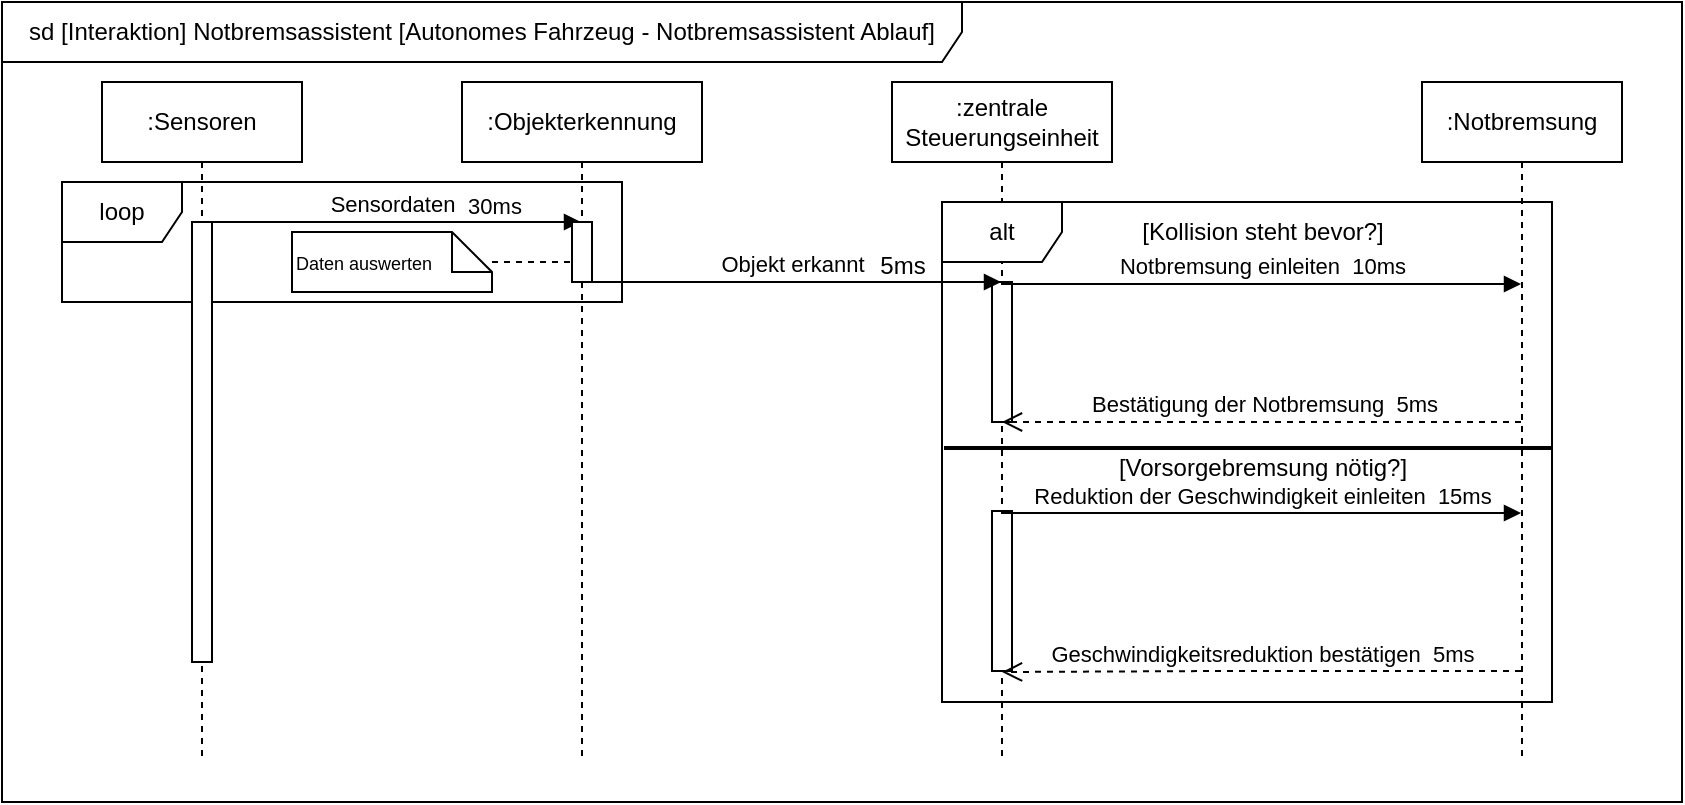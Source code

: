 <mxfile version="22.1.21" type="device">
  <diagram name="Page-1" id="13e1069c-82ec-6db2-03f1-153e76fe0fe0">
    <mxGraphModel dx="1407" dy="556" grid="1" gridSize="10" guides="1" tooltips="1" connect="1" arrows="1" fold="1" page="1" pageScale="1" pageWidth="1100" pageHeight="850" background="none" math="0" shadow="0">
      <root>
        <mxCell id="0" />
        <mxCell id="1" parent="0" />
        <mxCell id="8Bl4F8kECEnZZEZJFdi2-1" value="loop" style="shape=umlFrame;whiteSpace=wrap;html=1;pointerEvents=0;" parent="1" vertex="1">
          <mxGeometry x="170" y="270" width="280" height="60" as="geometry" />
        </mxCell>
        <mxCell id="PkfD5kEkeAPCx4ZolnPc-8" value=":Sensoren" style="shape=umlLifeline;perimeter=lifelinePerimeter;whiteSpace=wrap;html=1;container=1;dropTarget=0;collapsible=0;recursiveResize=0;outlineConnect=0;portConstraint=eastwest;newEdgeStyle={&quot;curved&quot;:0,&quot;rounded&quot;:0};" parent="1" vertex="1">
          <mxGeometry x="190" y="220" width="100" height="340" as="geometry" />
        </mxCell>
        <mxCell id="PkfD5kEkeAPCx4ZolnPc-11" value="" style="html=1;points=[[0,0,0,0,5],[0,1,0,0,-5],[1,0,0,0,5],[1,1,0,0,-5]];perimeter=orthogonalPerimeter;outlineConnect=0;targetShapes=umlLifeline;portConstraint=eastwest;newEdgeStyle={&quot;curved&quot;:0,&quot;rounded&quot;:0};" parent="PkfD5kEkeAPCx4ZolnPc-8" vertex="1">
          <mxGeometry x="45" y="70" width="10" height="220" as="geometry" />
        </mxCell>
        <mxCell id="PkfD5kEkeAPCx4ZolnPc-9" value=":zentrale Steuerungseinheit" style="shape=umlLifeline;perimeter=lifelinePerimeter;whiteSpace=wrap;html=1;container=1;dropTarget=0;collapsible=0;recursiveResize=0;outlineConnect=0;portConstraint=eastwest;newEdgeStyle={&quot;curved&quot;:0,&quot;rounded&quot;:0};" parent="1" vertex="1">
          <mxGeometry x="585" y="220" width="110" height="340" as="geometry" />
        </mxCell>
        <mxCell id="8Bl4F8kECEnZZEZJFdi2-13" value="" style="html=1;points=[[0,0,0,0,5],[0,1,0,0,-5],[1,0,0,0,5],[1,1,0,0,-5]];perimeter=orthogonalPerimeter;outlineConnect=0;targetShapes=umlLifeline;portConstraint=eastwest;newEdgeStyle={&quot;curved&quot;:0,&quot;rounded&quot;:0};" parent="PkfD5kEkeAPCx4ZolnPc-9" vertex="1">
          <mxGeometry x="50" y="100" width="10" height="70" as="geometry" />
        </mxCell>
        <mxCell id="PkfD5kEkeAPCx4ZolnPc-10" value=":Notbremsung" style="shape=umlLifeline;perimeter=lifelinePerimeter;whiteSpace=wrap;html=1;container=1;dropTarget=0;collapsible=0;recursiveResize=0;outlineConnect=0;portConstraint=eastwest;newEdgeStyle={&quot;curved&quot;:0,&quot;rounded&quot;:0};" parent="1" vertex="1">
          <mxGeometry x="850" y="220" width="100" height="340" as="geometry" />
        </mxCell>
        <mxCell id="PkfD5kEkeAPCx4ZolnPc-12" value=":Objekterkennung" style="shape=umlLifeline;perimeter=lifelinePerimeter;whiteSpace=wrap;html=1;container=1;dropTarget=0;collapsible=0;recursiveResize=0;outlineConnect=0;portConstraint=eastwest;newEdgeStyle={&quot;curved&quot;:0,&quot;rounded&quot;:0};" parent="1" vertex="1">
          <mxGeometry x="370" y="220" width="120" height="340" as="geometry" />
        </mxCell>
        <mxCell id="8Bl4F8kECEnZZEZJFdi2-2" value="Sensordaten" style="html=1;verticalAlign=bottom;endArrow=block;curved=0;rounded=0;edgeStyle=orthogonalEdgeStyle;" parent="1" target="PkfD5kEkeAPCx4ZolnPc-12" edge="1">
          <mxGeometry width="80" relative="1" as="geometry">
            <mxPoint x="240" y="290" as="sourcePoint" />
            <mxPoint x="320" y="290" as="targetPoint" />
            <Array as="points">
              <mxPoint x="370" y="290" />
              <mxPoint x="370" y="290" />
            </Array>
          </mxGeometry>
        </mxCell>
        <mxCell id="8Bl4F8kECEnZZEZJFdi2-8" value="30ms" style="edgeLabel;html=1;align=center;verticalAlign=middle;resizable=0;points=[];" parent="8Bl4F8kECEnZZEZJFdi2-2" vertex="1" connectable="0">
          <mxGeometry x="0.524" y="2" relative="1" as="geometry">
            <mxPoint x="1" y="-6" as="offset" />
          </mxGeometry>
        </mxCell>
        <mxCell id="8Bl4F8kECEnZZEZJFdi2-3" value="" style="html=1;points=[[0,0,0,0,5],[0,1,0,0,-5],[1,0,0,0,5],[1,1,0,0,-5]];perimeter=orthogonalPerimeter;outlineConnect=0;targetShapes=umlLifeline;portConstraint=eastwest;newEdgeStyle={&quot;curved&quot;:0,&quot;rounded&quot;:0};" parent="1" vertex="1">
          <mxGeometry x="425" y="290" width="10" height="30" as="geometry" />
        </mxCell>
        <mxCell id="8Bl4F8kECEnZZEZJFdi2-7" style="edgeStyle=orthogonalEdgeStyle;rounded=0;orthogonalLoop=1;jettySize=auto;html=1;dashed=1;endArrow=none;endFill=0;" parent="1" source="8Bl4F8kECEnZZEZJFdi2-6" target="8Bl4F8kECEnZZEZJFdi2-3" edge="1">
          <mxGeometry relative="1" as="geometry">
            <Array as="points">
              <mxPoint x="410" y="310" />
              <mxPoint x="410" y="310" />
            </Array>
          </mxGeometry>
        </mxCell>
        <mxCell id="8Bl4F8kECEnZZEZJFdi2-6" value="&lt;font style=&quot;font-size: 9px;&quot;&gt;Daten auswerten&lt;/font&gt;" style="shape=note;size=20;whiteSpace=wrap;html=1;align=left;" parent="1" vertex="1">
          <mxGeometry x="285" y="295" width="100" height="30" as="geometry" />
        </mxCell>
        <mxCell id="8Bl4F8kECEnZZEZJFdi2-9" value="Objekt erkannt" style="html=1;verticalAlign=bottom;endArrow=block;curved=0;rounded=0;edgeStyle=orthogonalEdgeStyle;" parent="1" target="PkfD5kEkeAPCx4ZolnPc-9" edge="1">
          <mxGeometry width="80" relative="1" as="geometry">
            <mxPoint x="430" y="320" as="sourcePoint" />
            <mxPoint x="510" y="320" as="targetPoint" />
            <Array as="points">
              <mxPoint x="580" y="320" />
              <mxPoint x="580" y="320" />
            </Array>
          </mxGeometry>
        </mxCell>
        <mxCell id="8Bl4F8kECEnZZEZJFdi2-10" value="5ms" style="text;html=1;align=center;verticalAlign=middle;resizable=0;points=[];autosize=1;strokeColor=none;fillColor=none;" parent="1" vertex="1">
          <mxGeometry x="565" y="297" width="50" height="30" as="geometry" />
        </mxCell>
        <mxCell id="8Bl4F8kECEnZZEZJFdi2-12" value="alt" style="shape=umlFrame;whiteSpace=wrap;html=1;pointerEvents=0;" parent="1" vertex="1">
          <mxGeometry x="610" y="280" width="305" height="250" as="geometry" />
        </mxCell>
        <mxCell id="PkfD5kEkeAPCx4ZolnPc-24" value="" style="html=1;points=[[0,0,0,0,5],[0,1,0,0,-5],[1,0,0,0,5],[1,1,0,0,-5]];perimeter=orthogonalPerimeter;outlineConnect=0;targetShapes=umlLifeline;portConstraint=eastwest;newEdgeStyle={&quot;curved&quot;:0,&quot;rounded&quot;:0};" parent="1" vertex="1">
          <mxGeometry x="635" y="434.5" width="10" height="80" as="geometry" />
        </mxCell>
        <mxCell id="PkfD5kEkeAPCx4ZolnPc-26" value="Notbremsung einleiten&amp;nbsp; 10ms" style="html=1;verticalAlign=bottom;endArrow=block;curved=0;rounded=0;edgeStyle=orthogonalEdgeStyle;" parent="1" target="PkfD5kEkeAPCx4ZolnPc-10" edge="1">
          <mxGeometry width="80" relative="1" as="geometry">
            <mxPoint x="640" y="320" as="sourcePoint" />
            <mxPoint x="720" y="320" as="targetPoint" />
            <Array as="points">
              <mxPoint x="640" y="321" />
            </Array>
          </mxGeometry>
        </mxCell>
        <mxCell id="PkfD5kEkeAPCx4ZolnPc-35" value="Geschwindigkeitsreduktion bestätigen&amp;nbsp; 5ms" style="html=1;verticalAlign=bottom;endArrow=open;dashed=1;endSize=8;curved=0;rounded=0;edgeStyle=orthogonalEdgeStyle;" parent="1" target="PkfD5kEkeAPCx4ZolnPc-24" edge="1">
          <mxGeometry relative="1" as="geometry">
            <mxPoint x="899.5" y="514.508" as="sourcePoint" />
            <mxPoint x="650" y="514.5" as="targetPoint" />
            <Array as="points">
              <mxPoint x="751" y="515" />
              <mxPoint x="670" y="515" />
              <mxPoint x="640" y="515" />
            </Array>
          </mxGeometry>
        </mxCell>
        <mxCell id="8Bl4F8kECEnZZEZJFdi2-15" value="" style="line;strokeWidth=2;html=1;" parent="1" vertex="1">
          <mxGeometry x="611" y="398" width="304" height="10" as="geometry" />
        </mxCell>
        <mxCell id="PkfD5kEkeAPCx4ZolnPc-36" value="Bestätigung der Notbremsung&amp;nbsp; 5ms" style="html=1;verticalAlign=bottom;endArrow=open;dashed=1;endSize=8;curved=0;rounded=0;edgeStyle=orthogonalEdgeStyle;" parent="1" source="PkfD5kEkeAPCx4ZolnPc-10" edge="1">
          <mxGeometry x="-0.006" relative="1" as="geometry">
            <mxPoint x="720" y="390" as="sourcePoint" />
            <mxPoint x="640" y="390" as="targetPoint" />
            <Array as="points">
              <mxPoint x="690" y="390" />
              <mxPoint x="690" y="390" />
            </Array>
            <mxPoint as="offset" />
          </mxGeometry>
        </mxCell>
        <mxCell id="8Bl4F8kECEnZZEZJFdi2-17" value="Reduktion der Geschwindigkeit einleiten&amp;nbsp; 15ms" style="html=1;verticalAlign=bottom;endArrow=block;curved=0;rounded=0;edgeStyle=orthogonalEdgeStyle;" parent="1" edge="1">
          <mxGeometry width="80" relative="1" as="geometry">
            <mxPoint x="640" y="434.5" as="sourcePoint" />
            <mxPoint x="899.5" y="435.5" as="targetPoint" />
            <Array as="points">
              <mxPoint x="640" y="435.5" />
            </Array>
          </mxGeometry>
        </mxCell>
        <mxCell id="8Bl4F8kECEnZZEZJFdi2-18" value="[Kollision steht bevor?]" style="text;html=1;align=center;verticalAlign=middle;resizable=0;points=[];autosize=1;strokeColor=none;fillColor=none;" parent="1" vertex="1">
          <mxGeometry x="700" y="280" width="140" height="30" as="geometry" />
        </mxCell>
        <mxCell id="8Bl4F8kECEnZZEZJFdi2-21" value="[Vorsorgebremsung nötig?]" style="text;html=1;align=center;verticalAlign=middle;resizable=0;points=[];autosize=1;strokeColor=none;fillColor=none;" parent="1" vertex="1">
          <mxGeometry x="685" y="398" width="170" height="30" as="geometry" />
        </mxCell>
        <mxCell id="-qbylWEuFHrHEnYAXInK-1" value="sd [Interaktion] Notbremsassistent [Autonomes Fahrzeug - Notbremsassistent Ablauf]" style="shape=umlFrame;whiteSpace=wrap;html=1;pointerEvents=0;width=480;height=30;" parent="1" vertex="1">
          <mxGeometry x="140" y="180" width="840" height="400" as="geometry" />
        </mxCell>
      </root>
    </mxGraphModel>
  </diagram>
</mxfile>
